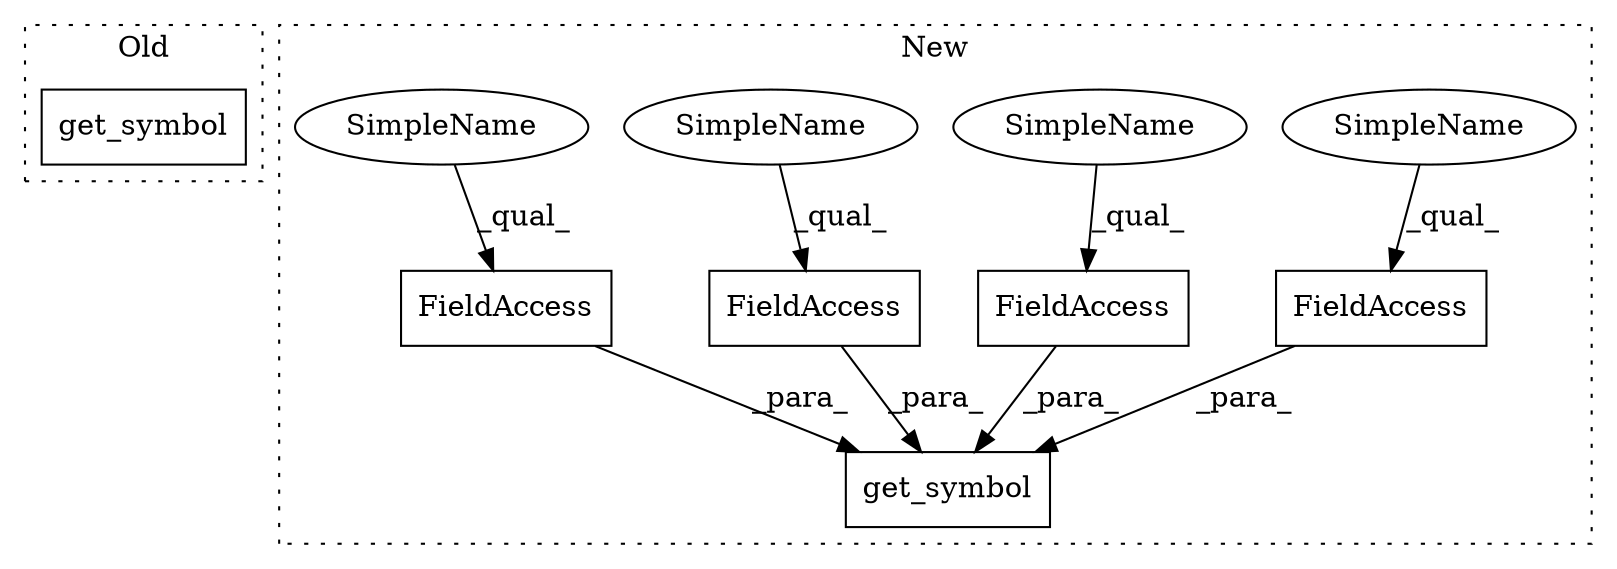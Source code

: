 digraph G {
subgraph cluster0 {
1 [label="get_symbol" a="32" s="4535,4565" l="11,1" shape="box"];
label = "Old";
style="dotted";
}
subgraph cluster1 {
2 [label="get_symbol" a="32" s="4553,4652" l="11,1" shape="box"];
3 [label="FieldAccess" a="22" s="4596" l="18" shape="box"];
4 [label="FieldAccess" a="22" s="4635" l="17" shape="box"];
5 [label="FieldAccess" a="22" s="4584" l="11" shape="box"];
6 [label="FieldAccess" a="22" s="4615" l="19" shape="box"];
7 [label="SimpleName" a="42" s="4635" l="4" shape="ellipse"];
8 [label="SimpleName" a="42" s="4615" l="4" shape="ellipse"];
9 [label="SimpleName" a="42" s="4596" l="4" shape="ellipse"];
10 [label="SimpleName" a="42" s="4584" l="4" shape="ellipse"];
label = "New";
style="dotted";
}
3 -> 2 [label="_para_"];
4 -> 2 [label="_para_"];
5 -> 2 [label="_para_"];
6 -> 2 [label="_para_"];
7 -> 4 [label="_qual_"];
8 -> 6 [label="_qual_"];
9 -> 3 [label="_qual_"];
10 -> 5 [label="_qual_"];
}